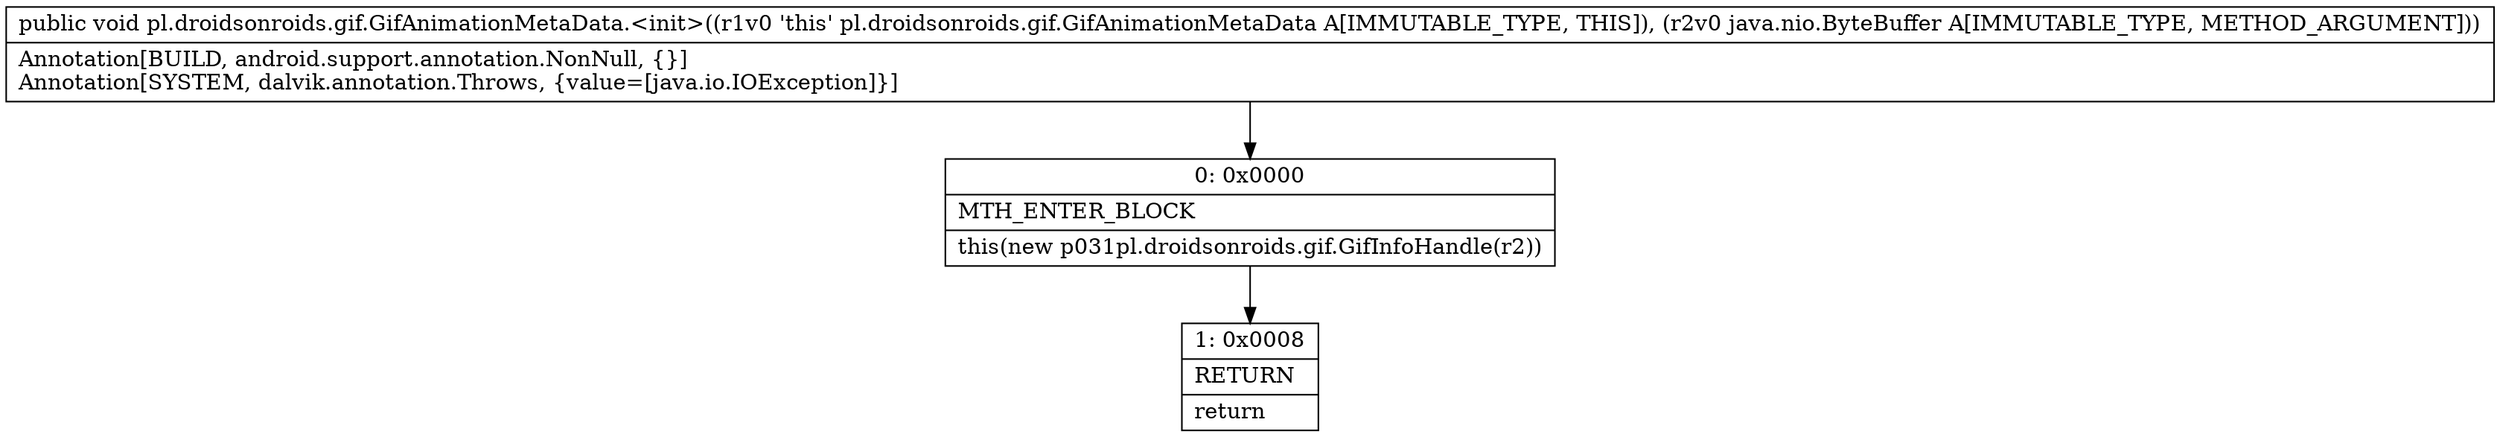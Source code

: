 digraph "CFG forpl.droidsonroids.gif.GifAnimationMetaData.\<init\>(Ljava\/nio\/ByteBuffer;)V" {
Node_0 [shape=record,label="{0\:\ 0x0000|MTH_ENTER_BLOCK\l|this(new p031pl.droidsonroids.gif.GifInfoHandle(r2))\l}"];
Node_1 [shape=record,label="{1\:\ 0x0008|RETURN\l|return\l}"];
MethodNode[shape=record,label="{public void pl.droidsonroids.gif.GifAnimationMetaData.\<init\>((r1v0 'this' pl.droidsonroids.gif.GifAnimationMetaData A[IMMUTABLE_TYPE, THIS]), (r2v0 java.nio.ByteBuffer A[IMMUTABLE_TYPE, METHOD_ARGUMENT]))  | Annotation[BUILD, android.support.annotation.NonNull, \{\}]\lAnnotation[SYSTEM, dalvik.annotation.Throws, \{value=[java.io.IOException]\}]\l}"];
MethodNode -> Node_0;
Node_0 -> Node_1;
}

